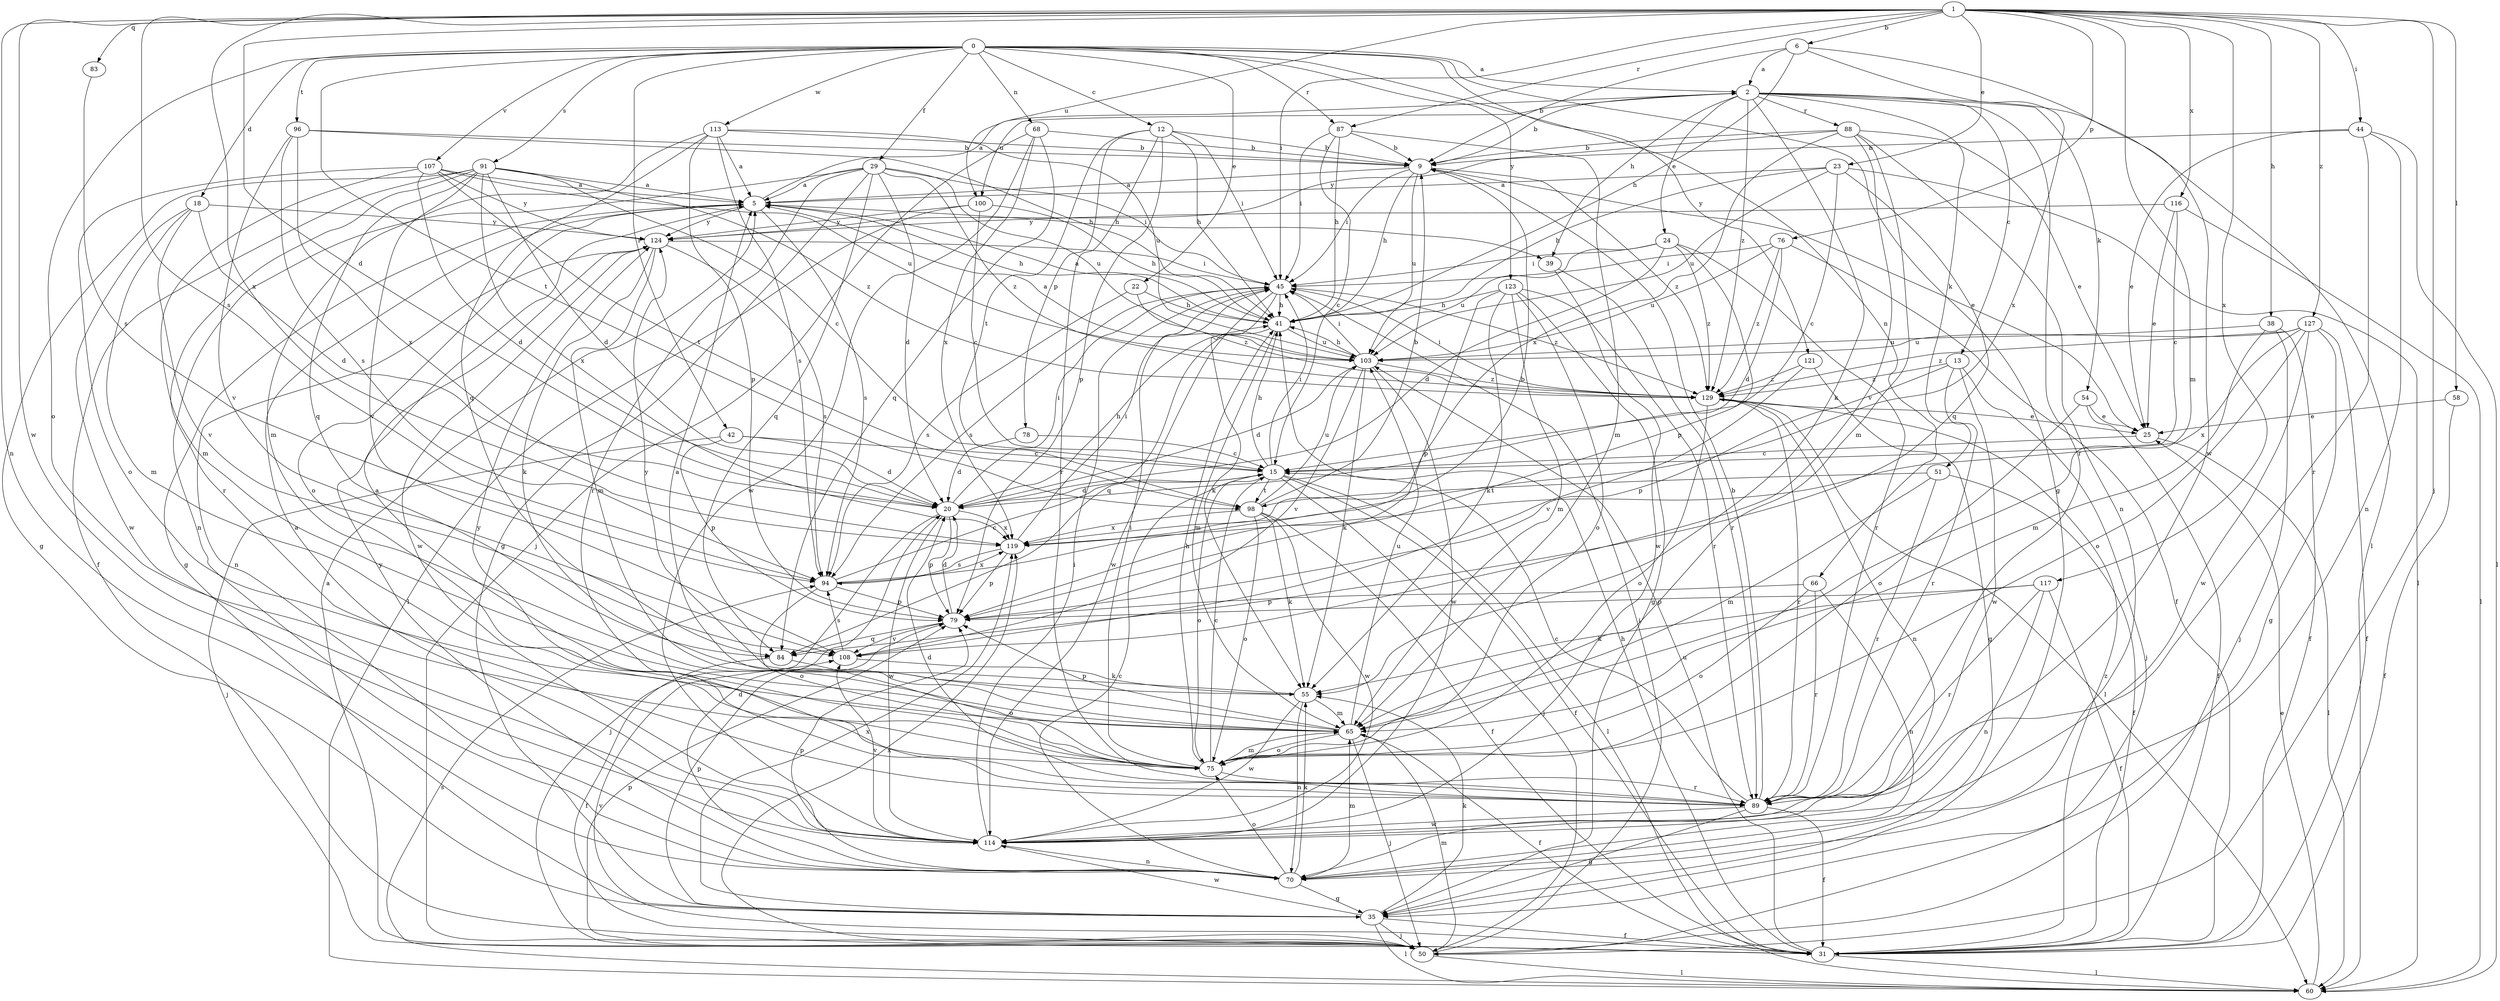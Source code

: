 strict digraph  {
0;
1;
2;
5;
6;
9;
12;
13;
15;
18;
20;
22;
23;
24;
25;
29;
31;
35;
38;
39;
41;
42;
44;
45;
50;
51;
54;
55;
58;
60;
65;
66;
68;
70;
75;
76;
78;
79;
83;
84;
87;
88;
89;
91;
94;
96;
98;
100;
103;
107;
108;
113;
114;
116;
117;
119;
121;
123;
124;
127;
129;
0 -> 2  [label=a];
0 -> 12  [label=c];
0 -> 18  [label=d];
0 -> 22  [label=e];
0 -> 29  [label=f];
0 -> 35  [label=g];
0 -> 42  [label=i];
0 -> 66  [label=n];
0 -> 68  [label=n];
0 -> 75  [label=o];
0 -> 87  [label=r];
0 -> 91  [label=s];
0 -> 96  [label=t];
0 -> 98  [label=t];
0 -> 107  [label=v];
0 -> 113  [label=w];
0 -> 121  [label=y];
0 -> 123  [label=y];
1 -> 6  [label=b];
1 -> 20  [label=d];
1 -> 23  [label=e];
1 -> 38  [label=h];
1 -> 44  [label=i];
1 -> 45  [label=i];
1 -> 50  [label=j];
1 -> 58  [label=l];
1 -> 65  [label=m];
1 -> 70  [label=n];
1 -> 76  [label=p];
1 -> 83  [label=q];
1 -> 87  [label=r];
1 -> 94  [label=s];
1 -> 100  [label=u];
1 -> 114  [label=w];
1 -> 116  [label=x];
1 -> 117  [label=x];
1 -> 119  [label=x];
1 -> 127  [label=z];
2 -> 9  [label=b];
2 -> 13  [label=c];
2 -> 24  [label=e];
2 -> 39  [label=h];
2 -> 51  [label=k];
2 -> 54  [label=k];
2 -> 55  [label=k];
2 -> 60  [label=l];
2 -> 88  [label=r];
2 -> 89  [label=r];
2 -> 100  [label=u];
2 -> 129  [label=z];
5 -> 2  [label=a];
5 -> 35  [label=g];
5 -> 39  [label=h];
5 -> 41  [label=h];
5 -> 75  [label=o];
5 -> 94  [label=s];
5 -> 124  [label=y];
6 -> 2  [label=a];
6 -> 9  [label=b];
6 -> 41  [label=h];
6 -> 114  [label=w];
6 -> 119  [label=x];
9 -> 5  [label=a];
9 -> 25  [label=e];
9 -> 41  [label=h];
9 -> 45  [label=i];
9 -> 103  [label=u];
9 -> 129  [label=z];
12 -> 9  [label=b];
12 -> 41  [label=h];
12 -> 45  [label=i];
12 -> 78  [label=p];
12 -> 79  [label=p];
12 -> 89  [label=r];
12 -> 98  [label=t];
13 -> 50  [label=j];
13 -> 79  [label=p];
13 -> 89  [label=r];
13 -> 114  [label=w];
13 -> 129  [label=z];
15 -> 20  [label=d];
15 -> 31  [label=f];
15 -> 41  [label=h];
15 -> 45  [label=i];
15 -> 50  [label=j];
15 -> 60  [label=l];
15 -> 75  [label=o];
15 -> 98  [label=t];
18 -> 20  [label=d];
18 -> 65  [label=m];
18 -> 108  [label=v];
18 -> 114  [label=w];
18 -> 124  [label=y];
20 -> 41  [label=h];
20 -> 45  [label=i];
20 -> 50  [label=j];
20 -> 79  [label=p];
20 -> 114  [label=w];
20 -> 119  [label=x];
22 -> 41  [label=h];
22 -> 94  [label=s];
22 -> 129  [label=z];
23 -> 5  [label=a];
23 -> 15  [label=c];
23 -> 41  [label=h];
23 -> 60  [label=l];
23 -> 84  [label=q];
23 -> 103  [label=u];
24 -> 20  [label=d];
24 -> 45  [label=i];
24 -> 79  [label=p];
24 -> 89  [label=r];
24 -> 103  [label=u];
24 -> 129  [label=z];
25 -> 15  [label=c];
25 -> 60  [label=l];
29 -> 5  [label=a];
29 -> 20  [label=d];
29 -> 35  [label=g];
29 -> 45  [label=i];
29 -> 70  [label=n];
29 -> 84  [label=q];
29 -> 89  [label=r];
29 -> 103  [label=u];
29 -> 129  [label=z];
31 -> 41  [label=h];
31 -> 60  [label=l];
31 -> 103  [label=u];
31 -> 108  [label=v];
31 -> 129  [label=z];
35 -> 31  [label=f];
35 -> 50  [label=j];
35 -> 55  [label=k];
35 -> 60  [label=l];
35 -> 79  [label=p];
35 -> 114  [label=w];
35 -> 119  [label=x];
38 -> 31  [label=f];
38 -> 50  [label=j];
38 -> 65  [label=m];
38 -> 103  [label=u];
39 -> 89  [label=r];
39 -> 114  [label=w];
41 -> 5  [label=a];
41 -> 65  [label=m];
41 -> 84  [label=q];
41 -> 103  [label=u];
42 -> 15  [label=c];
42 -> 20  [label=d];
42 -> 50  [label=j];
42 -> 79  [label=p];
44 -> 9  [label=b];
44 -> 25  [label=e];
44 -> 60  [label=l];
44 -> 70  [label=n];
44 -> 89  [label=r];
45 -> 41  [label=h];
45 -> 55  [label=k];
45 -> 94  [label=s];
45 -> 114  [label=w];
45 -> 129  [label=z];
50 -> 5  [label=a];
50 -> 45  [label=i];
50 -> 60  [label=l];
50 -> 65  [label=m];
50 -> 79  [label=p];
50 -> 119  [label=x];
51 -> 31  [label=f];
51 -> 65  [label=m];
51 -> 89  [label=r];
51 -> 98  [label=t];
54 -> 25  [label=e];
54 -> 31  [label=f];
54 -> 75  [label=o];
55 -> 65  [label=m];
55 -> 70  [label=n];
55 -> 114  [label=w];
55 -> 124  [label=y];
58 -> 25  [label=e];
58 -> 31  [label=f];
60 -> 25  [label=e];
60 -> 94  [label=s];
65 -> 5  [label=a];
65 -> 31  [label=f];
65 -> 50  [label=j];
65 -> 75  [label=o];
65 -> 79  [label=p];
65 -> 103  [label=u];
66 -> 70  [label=n];
66 -> 75  [label=o];
66 -> 79  [label=p];
66 -> 89  [label=r];
68 -> 9  [label=b];
68 -> 50  [label=j];
68 -> 84  [label=q];
68 -> 114  [label=w];
68 -> 119  [label=x];
70 -> 15  [label=c];
70 -> 20  [label=d];
70 -> 35  [label=g];
70 -> 55  [label=k];
70 -> 65  [label=m];
70 -> 75  [label=o];
70 -> 79  [label=p];
70 -> 124  [label=y];
75 -> 5  [label=a];
75 -> 15  [label=c];
75 -> 41  [label=h];
75 -> 45  [label=i];
75 -> 65  [label=m];
75 -> 89  [label=r];
76 -> 20  [label=d];
76 -> 31  [label=f];
76 -> 45  [label=i];
76 -> 103  [label=u];
76 -> 129  [label=z];
78 -> 15  [label=c];
78 -> 20  [label=d];
79 -> 20  [label=d];
79 -> 84  [label=q];
79 -> 108  [label=v];
83 -> 94  [label=s];
84 -> 31  [label=f];
84 -> 75  [label=o];
87 -> 9  [label=b];
87 -> 15  [label=c];
87 -> 41  [label=h];
87 -> 45  [label=i];
87 -> 65  [label=m];
88 -> 9  [label=b];
88 -> 25  [label=e];
88 -> 65  [label=m];
88 -> 70  [label=n];
88 -> 108  [label=v];
88 -> 119  [label=x];
88 -> 124  [label=y];
89 -> 9  [label=b];
89 -> 15  [label=c];
89 -> 20  [label=d];
89 -> 31  [label=f];
89 -> 35  [label=g];
89 -> 114  [label=w];
89 -> 124  [label=y];
91 -> 5  [label=a];
91 -> 15  [label=c];
91 -> 20  [label=d];
91 -> 31  [label=f];
91 -> 35  [label=g];
91 -> 84  [label=q];
91 -> 89  [label=r];
91 -> 108  [label=v];
91 -> 119  [label=x];
91 -> 129  [label=z];
94 -> 9  [label=b];
94 -> 15  [label=c];
94 -> 75  [label=o];
94 -> 79  [label=p];
94 -> 119  [label=x];
96 -> 9  [label=b];
96 -> 41  [label=h];
96 -> 94  [label=s];
96 -> 108  [label=v];
96 -> 119  [label=x];
98 -> 9  [label=b];
98 -> 31  [label=f];
98 -> 55  [label=k];
98 -> 75  [label=o];
98 -> 103  [label=u];
98 -> 114  [label=w];
98 -> 119  [label=x];
100 -> 15  [label=c];
100 -> 41  [label=h];
100 -> 60  [label=l];
100 -> 124  [label=y];
103 -> 5  [label=a];
103 -> 20  [label=d];
103 -> 41  [label=h];
103 -> 45  [label=i];
103 -> 55  [label=k];
103 -> 108  [label=v];
103 -> 114  [label=w];
103 -> 129  [label=z];
107 -> 5  [label=a];
107 -> 20  [label=d];
107 -> 65  [label=m];
107 -> 75  [label=o];
107 -> 98  [label=t];
107 -> 103  [label=u];
107 -> 124  [label=y];
108 -> 55  [label=k];
108 -> 94  [label=s];
113 -> 5  [label=a];
113 -> 9  [label=b];
113 -> 65  [label=m];
113 -> 79  [label=p];
113 -> 84  [label=q];
113 -> 94  [label=s];
113 -> 103  [label=u];
114 -> 5  [label=a];
114 -> 45  [label=i];
114 -> 70  [label=n];
114 -> 108  [label=v];
116 -> 15  [label=c];
116 -> 25  [label=e];
116 -> 60  [label=l];
116 -> 124  [label=y];
117 -> 31  [label=f];
117 -> 55  [label=k];
117 -> 70  [label=n];
117 -> 79  [label=p];
117 -> 89  [label=r];
119 -> 45  [label=i];
119 -> 79  [label=p];
119 -> 94  [label=s];
121 -> 35  [label=g];
121 -> 108  [label=v];
121 -> 129  [label=z];
123 -> 35  [label=g];
123 -> 41  [label=h];
123 -> 55  [label=k];
123 -> 65  [label=m];
123 -> 75  [label=o];
123 -> 79  [label=p];
123 -> 89  [label=r];
124 -> 45  [label=i];
124 -> 55  [label=k];
124 -> 65  [label=m];
124 -> 70  [label=n];
124 -> 94  [label=s];
124 -> 114  [label=w];
127 -> 31  [label=f];
127 -> 35  [label=g];
127 -> 75  [label=o];
127 -> 103  [label=u];
127 -> 114  [label=w];
127 -> 119  [label=x];
127 -> 129  [label=z];
129 -> 25  [label=e];
129 -> 45  [label=i];
129 -> 60  [label=l];
129 -> 70  [label=n];
129 -> 75  [label=o];
129 -> 89  [label=r];
}
